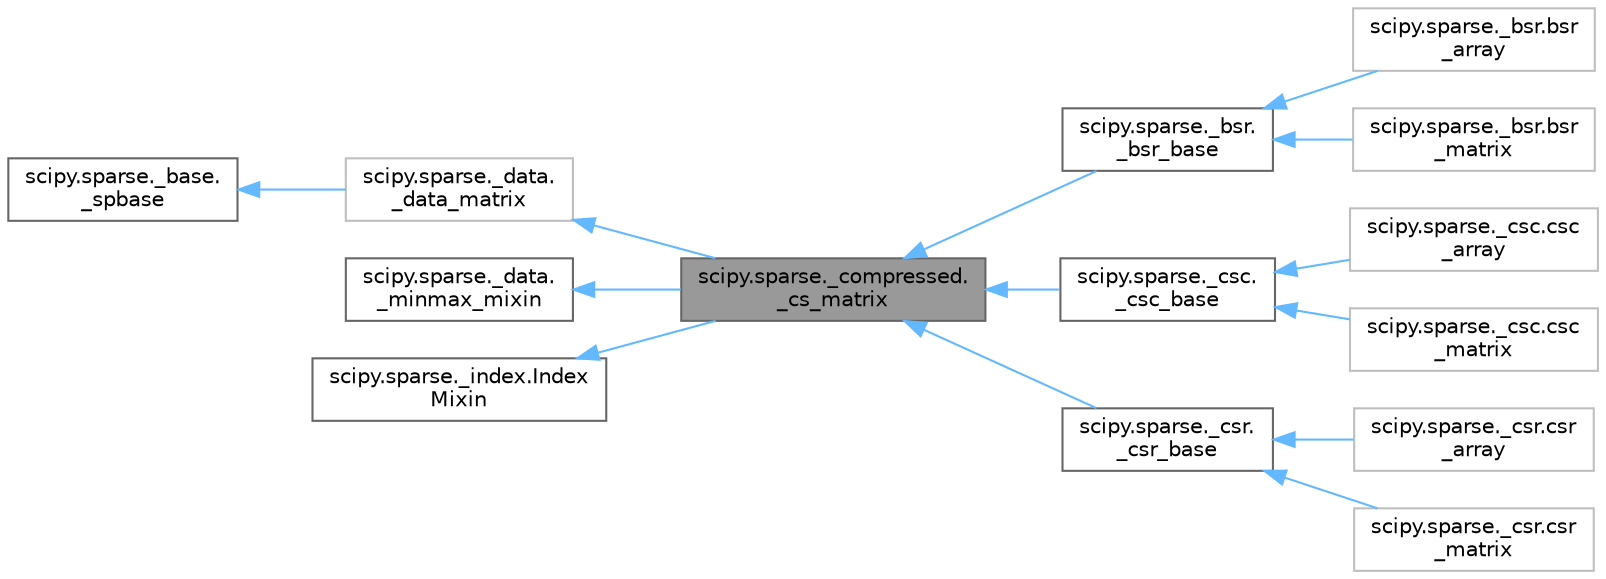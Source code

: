 digraph "scipy.sparse._compressed._cs_matrix"
{
 // LATEX_PDF_SIZE
  bgcolor="transparent";
  edge [fontname=Helvetica,fontsize=10,labelfontname=Helvetica,labelfontsize=10];
  node [fontname=Helvetica,fontsize=10,shape=box,height=0.2,width=0.4];
  rankdir="LR";
  Node1 [id="Node000001",label="scipy.sparse._compressed.\l_cs_matrix",height=0.2,width=0.4,color="gray40", fillcolor="grey60", style="filled", fontcolor="black",tooltip=" "];
  Node2 -> Node1 [id="edge14_Node000001_Node000002",dir="back",color="steelblue1",style="solid",tooltip=" "];
  Node2 [id="Node000002",label="scipy.sparse._data.\l_data_matrix",height=0.2,width=0.4,color="grey75", fillcolor="white", style="filled",URL="$d4/da4/classscipy_1_1sparse_1_1__data_1_1__data__matrix.html",tooltip=" "];
  Node3 -> Node2 [id="edge15_Node000002_Node000003",dir="back",color="steelblue1",style="solid",tooltip=" "];
  Node3 [id="Node000003",label="scipy.sparse._base.\l_spbase",height=0.2,width=0.4,color="gray40", fillcolor="white", style="filled",URL="$d7/daf/classscipy_1_1sparse_1_1__base_1_1__spbase.html",tooltip=" "];
  Node4 -> Node1 [id="edge16_Node000001_Node000004",dir="back",color="steelblue1",style="solid",tooltip=" "];
  Node4 [id="Node000004",label="scipy.sparse._data.\l_minmax_mixin",height=0.2,width=0.4,color="gray40", fillcolor="white", style="filled",URL="$d5/d0a/classscipy_1_1sparse_1_1__data_1_1__minmax__mixin.html",tooltip=" "];
  Node5 -> Node1 [id="edge17_Node000001_Node000005",dir="back",color="steelblue1",style="solid",tooltip=" "];
  Node5 [id="Node000005",label="scipy.sparse._index.Index\lMixin",height=0.2,width=0.4,color="gray40", fillcolor="white", style="filled",URL="$d2/da5/classscipy_1_1sparse_1_1__index_1_1IndexMixin.html",tooltip=" "];
  Node1 -> Node6 [id="edge18_Node000001_Node000006",dir="back",color="steelblue1",style="solid",tooltip=" "];
  Node6 [id="Node000006",label="scipy.sparse._bsr.\l_bsr_base",height=0.2,width=0.4,color="gray40", fillcolor="white", style="filled",URL="$dc/dbc/classscipy_1_1sparse_1_1__bsr_1_1__bsr__base.html",tooltip=" "];
  Node6 -> Node7 [id="edge19_Node000006_Node000007",dir="back",color="steelblue1",style="solid",tooltip=" "];
  Node7 [id="Node000007",label="scipy.sparse._bsr.bsr\l_array",height=0.2,width=0.4,color="grey75", fillcolor="white", style="filled",URL="$da/d12/classscipy_1_1sparse_1_1__bsr_1_1bsr__array.html",tooltip=" "];
  Node6 -> Node8 [id="edge20_Node000006_Node000008",dir="back",color="steelblue1",style="solid",tooltip=" "];
  Node8 [id="Node000008",label="scipy.sparse._bsr.bsr\l_matrix",height=0.2,width=0.4,color="grey75", fillcolor="white", style="filled",URL="$d1/d89/classscipy_1_1sparse_1_1__bsr_1_1bsr__matrix.html",tooltip=" "];
  Node1 -> Node9 [id="edge21_Node000001_Node000009",dir="back",color="steelblue1",style="solid",tooltip=" "];
  Node9 [id="Node000009",label="scipy.sparse._csc.\l_csc_base",height=0.2,width=0.4,color="gray40", fillcolor="white", style="filled",URL="$d8/ddd/classscipy_1_1sparse_1_1__csc_1_1__csc__base.html",tooltip=" "];
  Node9 -> Node10 [id="edge22_Node000009_Node000010",dir="back",color="steelblue1",style="solid",tooltip=" "];
  Node10 [id="Node000010",label="scipy.sparse._csc.csc\l_array",height=0.2,width=0.4,color="grey75", fillcolor="white", style="filled",URL="$db/dc6/classscipy_1_1sparse_1_1__csc_1_1csc__array.html",tooltip=" "];
  Node9 -> Node11 [id="edge23_Node000009_Node000011",dir="back",color="steelblue1",style="solid",tooltip=" "];
  Node11 [id="Node000011",label="scipy.sparse._csc.csc\l_matrix",height=0.2,width=0.4,color="grey75", fillcolor="white", style="filled",URL="$d3/db7/classscipy_1_1sparse_1_1__csc_1_1csc__matrix.html",tooltip=" "];
  Node1 -> Node12 [id="edge24_Node000001_Node000012",dir="back",color="steelblue1",style="solid",tooltip=" "];
  Node12 [id="Node000012",label="scipy.sparse._csr.\l_csr_base",height=0.2,width=0.4,color="gray40", fillcolor="white", style="filled",URL="$d9/d30/classscipy_1_1sparse_1_1__csr_1_1__csr__base.html",tooltip=" "];
  Node12 -> Node13 [id="edge25_Node000012_Node000013",dir="back",color="steelblue1",style="solid",tooltip=" "];
  Node13 [id="Node000013",label="scipy.sparse._csr.csr\l_array",height=0.2,width=0.4,color="grey75", fillcolor="white", style="filled",URL="$db/d84/classscipy_1_1sparse_1_1__csr_1_1csr__array.html",tooltip=" "];
  Node12 -> Node14 [id="edge26_Node000012_Node000014",dir="back",color="steelblue1",style="solid",tooltip=" "];
  Node14 [id="Node000014",label="scipy.sparse._csr.csr\l_matrix",height=0.2,width=0.4,color="grey75", fillcolor="white", style="filled",URL="$dd/dd0/classscipy_1_1sparse_1_1__csr_1_1csr__matrix.html",tooltip=" "];
}
